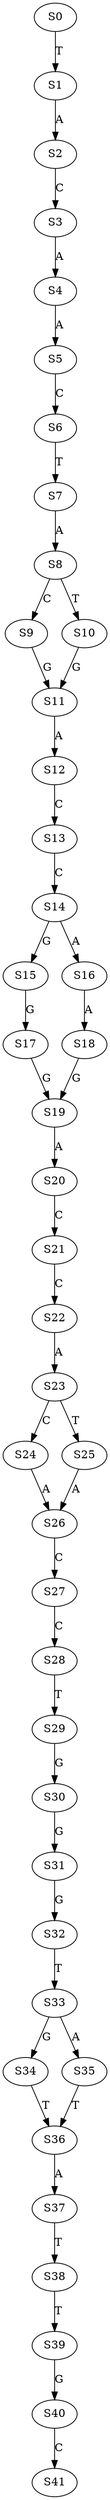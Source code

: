 strict digraph  {
	S0 -> S1 [ label = T ];
	S1 -> S2 [ label = A ];
	S2 -> S3 [ label = C ];
	S3 -> S4 [ label = A ];
	S4 -> S5 [ label = A ];
	S5 -> S6 [ label = C ];
	S6 -> S7 [ label = T ];
	S7 -> S8 [ label = A ];
	S8 -> S9 [ label = C ];
	S8 -> S10 [ label = T ];
	S9 -> S11 [ label = G ];
	S10 -> S11 [ label = G ];
	S11 -> S12 [ label = A ];
	S12 -> S13 [ label = C ];
	S13 -> S14 [ label = C ];
	S14 -> S15 [ label = G ];
	S14 -> S16 [ label = A ];
	S15 -> S17 [ label = G ];
	S16 -> S18 [ label = A ];
	S17 -> S19 [ label = G ];
	S18 -> S19 [ label = G ];
	S19 -> S20 [ label = A ];
	S20 -> S21 [ label = C ];
	S21 -> S22 [ label = C ];
	S22 -> S23 [ label = A ];
	S23 -> S24 [ label = C ];
	S23 -> S25 [ label = T ];
	S24 -> S26 [ label = A ];
	S25 -> S26 [ label = A ];
	S26 -> S27 [ label = C ];
	S27 -> S28 [ label = C ];
	S28 -> S29 [ label = T ];
	S29 -> S30 [ label = G ];
	S30 -> S31 [ label = G ];
	S31 -> S32 [ label = G ];
	S32 -> S33 [ label = T ];
	S33 -> S34 [ label = G ];
	S33 -> S35 [ label = A ];
	S34 -> S36 [ label = T ];
	S35 -> S36 [ label = T ];
	S36 -> S37 [ label = A ];
	S37 -> S38 [ label = T ];
	S38 -> S39 [ label = T ];
	S39 -> S40 [ label = G ];
	S40 -> S41 [ label = C ];
}
